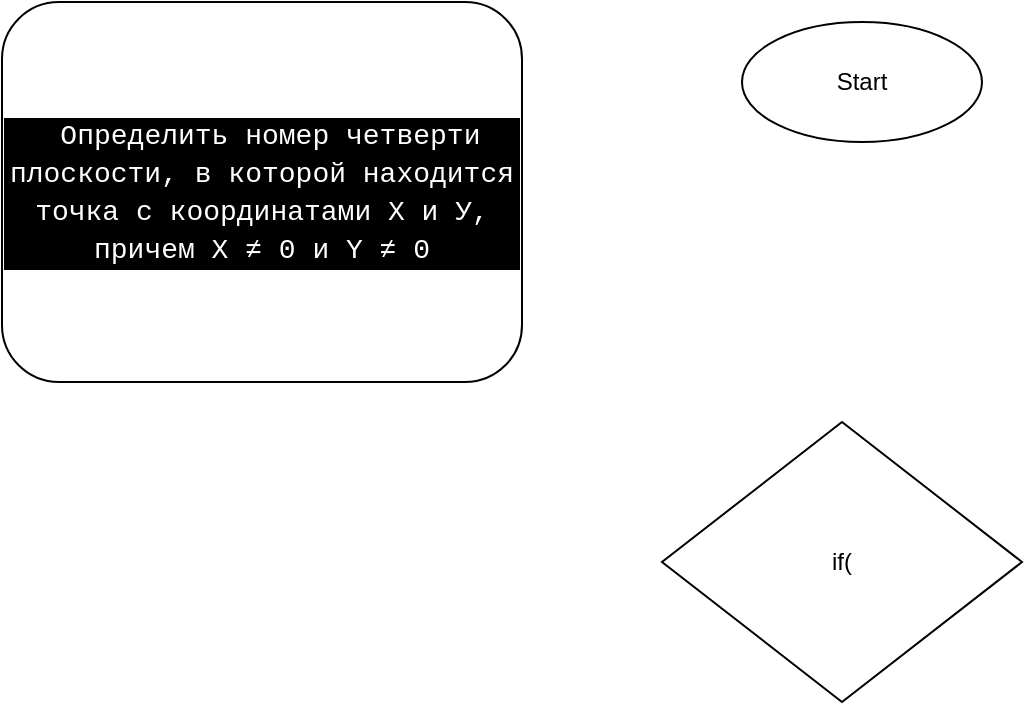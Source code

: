 <mxfile>
    <diagram id="3wXkJ8Y67je_ta0tqahJ" name="Page-1">
        <mxGraphModel dx="1516" dy="881" grid="1" gridSize="10" guides="1" tooltips="1" connect="1" arrows="1" fold="1" page="1" pageScale="1" pageWidth="1100" pageHeight="850" math="0" shadow="0">
            <root>
                <mxCell id="0"/>
                <mxCell id="1" parent="0"/>
                <mxCell id="2" value="&lt;div style=&quot;color: rgb(255 , 255 , 255) ; background-color: rgb(0 , 0 , 0) ; font-family: &amp;#34;consolas&amp;#34; , &amp;#34;courier new&amp;#34; , monospace ; font-size: 14px ; line-height: 19px&quot;&gt;&amp;nbsp;Определить номер четверти плоскости, в которой находится точка с координатами Х и У, причем X ≠ 0 и Y ≠ 0&lt;/div&gt;" style="rounded=1;whiteSpace=wrap;html=1;direction=east;" parent="1" vertex="1">
                    <mxGeometry x="50" y="20" width="260" height="190" as="geometry"/>
                </mxCell>
                <mxCell id="8" value="Start" style="ellipse;whiteSpace=wrap;html=1;" parent="1" vertex="1">
                    <mxGeometry x="420" y="30" width="120" height="60" as="geometry"/>
                </mxCell>
                <mxCell id="9" value="if(" style="rhombus;whiteSpace=wrap;html=1;" parent="1" vertex="1">
                    <mxGeometry x="380" y="230" width="180" height="140" as="geometry"/>
                </mxCell>
            </root>
        </mxGraphModel>
    </diagram>
</mxfile>